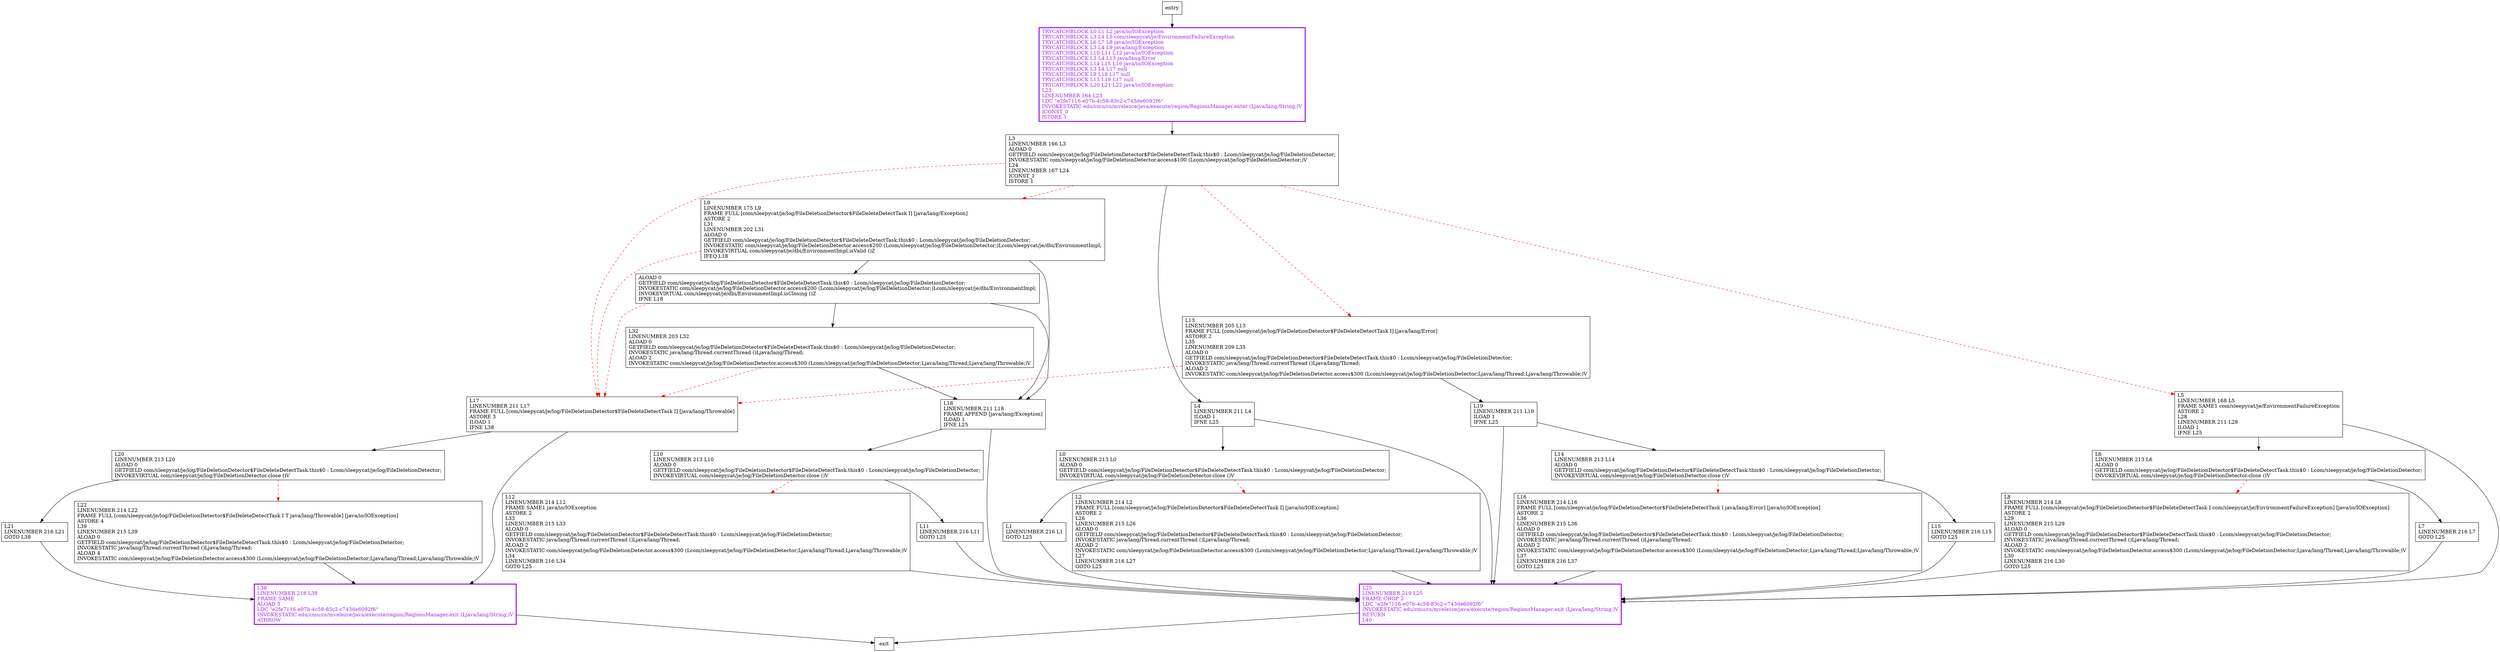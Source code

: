 digraph run {
node [shape=record];
1583994495 [label="L0\lLINENUMBER 213 L0\lALOAD 0\lGETFIELD com/sleepycat/je/log/FileDeletionDetector$FileDeleteDetectTask.this$0 : Lcom/sleepycat/je/log/FileDeletionDetector;\lINVOKEVIRTUAL com/sleepycat/je/log/FileDeletionDetector.close ()V\l"];
610690040 [label="L15\lLINENUMBER 216 L15\lGOTO L25\l"];
66152644 [label="L20\lLINENUMBER 213 L20\lALOAD 0\lGETFIELD com/sleepycat/je/log/FileDeletionDetector$FileDeleteDetectTask.this$0 : Lcom/sleepycat/je/log/FileDeletionDetector;\lINVOKEVIRTUAL com/sleepycat/je/log/FileDeletionDetector.close ()V\l"];
690151126 [label="L17\lLINENUMBER 211 L17\lFRAME FULL [com/sleepycat/je/log/FileDeletionDetector$FileDeleteDetectTask I] [java/lang/Throwable]\lASTORE 3\lILOAD 1\lIFNE L38\l"];
181661277 [label="L18\lLINENUMBER 211 L18\lFRAME APPEND [java/lang/Exception]\lILOAD 1\lIFNE L25\l"];
83967625 [label="L8\lLINENUMBER 214 L8\lFRAME FULL [com/sleepycat/je/log/FileDeletionDetector$FileDeleteDetectTask I com/sleepycat/je/EnvironmentFailureException] [java/io/IOException]\lASTORE 2\lL29\lLINENUMBER 215 L29\lALOAD 0\lGETFIELD com/sleepycat/je/log/FileDeletionDetector$FileDeleteDetectTask.this$0 : Lcom/sleepycat/je/log/FileDeletionDetector;\lINVOKESTATIC java/lang/Thread.currentThread ()Ljava/lang/Thread;\lALOAD 2\lINVOKESTATIC com/sleepycat/je/log/FileDeletionDetector.access$300 (Lcom/sleepycat/je/log/FileDeletionDetector;Ljava/lang/Thread;Ljava/lang/Throwable;)V\lL30\lLINENUMBER 216 L30\lGOTO L25\l"];
1049657012 [label="L1\lLINENUMBER 216 L1\lGOTO L25\l"];
1788772282 [label="L2\lLINENUMBER 214 L2\lFRAME FULL [com/sleepycat/je/log/FileDeletionDetector$FileDeleteDetectTask I] [java/io/IOException]\lASTORE 2\lL26\lLINENUMBER 215 L26\lALOAD 0\lGETFIELD com/sleepycat/je/log/FileDeletionDetector$FileDeleteDetectTask.this$0 : Lcom/sleepycat/je/log/FileDeletionDetector;\lINVOKESTATIC java/lang/Thread.currentThread ()Ljava/lang/Thread;\lALOAD 2\lINVOKESTATIC com/sleepycat/je/log/FileDeletionDetector.access$300 (Lcom/sleepycat/je/log/FileDeletionDetector;Ljava/lang/Thread;Ljava/lang/Throwable;)V\lL27\lLINENUMBER 216 L27\lGOTO L25\l"];
1242544497 [label="L10\lLINENUMBER 213 L10\lALOAD 0\lGETFIELD com/sleepycat/je/log/FileDeletionDetector$FileDeleteDetectTask.this$0 : Lcom/sleepycat/je/log/FileDeletionDetector;\lINVOKEVIRTUAL com/sleepycat/je/log/FileDeletionDetector.close ()V\l"];
1270179593 [label="L9\lLINENUMBER 175 L9\lFRAME FULL [com/sleepycat/je/log/FileDeletionDetector$FileDeleteDetectTask I] [java/lang/Exception]\lASTORE 2\lL31\lLINENUMBER 202 L31\lALOAD 0\lGETFIELD com/sleepycat/je/log/FileDeletionDetector$FileDeleteDetectTask.this$0 : Lcom/sleepycat/je/log/FileDeletionDetector;\lINVOKESTATIC com/sleepycat/je/log/FileDeletionDetector.access$200 (Lcom/sleepycat/je/log/FileDeletionDetector;)Lcom/sleepycat/je/dbi/EnvironmentImpl;\lINVOKEVIRTUAL com/sleepycat/je/dbi/EnvironmentImpl.isValid ()Z\lIFEQ L18\l"];
1982916145 [label="L3\lLINENUMBER 166 L3\lALOAD 0\lGETFIELD com/sleepycat/je/log/FileDeletionDetector$FileDeleteDetectTask.this$0 : Lcom/sleepycat/je/log/FileDeletionDetector;\lINVOKESTATIC com/sleepycat/je/log/FileDeletionDetector.access$100 (Lcom/sleepycat/je/log/FileDeletionDetector;)V\lL24\lLINENUMBER 167 L24\lICONST_1\lISTORE 1\l"];
1441972547 [label="ALOAD 0\lGETFIELD com/sleepycat/je/log/FileDeletionDetector$FileDeleteDetectTask.this$0 : Lcom/sleepycat/je/log/FileDeletionDetector;\lINVOKESTATIC com/sleepycat/je/log/FileDeletionDetector.access$200 (Lcom/sleepycat/je/log/FileDeletionDetector;)Lcom/sleepycat/je/dbi/EnvironmentImpl;\lINVOKEVIRTUAL com/sleepycat/je/dbi/EnvironmentImpl.isClosing ()Z\lIFNE L18\l"];
1436272811 [label="L13\lLINENUMBER 205 L13\lFRAME FULL [com/sleepycat/je/log/FileDeletionDetector$FileDeleteDetectTask I] [java/lang/Error]\lASTORE 2\lL35\lLINENUMBER 209 L35\lALOAD 0\lGETFIELD com/sleepycat/je/log/FileDeletionDetector$FileDeleteDetectTask.this$0 : Lcom/sleepycat/je/log/FileDeletionDetector;\lINVOKESTATIC java/lang/Thread.currentThread ()Ljava/lang/Thread;\lALOAD 2\lINVOKESTATIC com/sleepycat/je/log/FileDeletionDetector.access$300 (Lcom/sleepycat/je/log/FileDeletionDetector;Ljava/lang/Thread;Ljava/lang/Throwable;)V\l"];
905346099 [label="L12\lLINENUMBER 214 L12\lFRAME SAME1 java/io/IOException\lASTORE 2\lL33\lLINENUMBER 215 L33\lALOAD 0\lGETFIELD com/sleepycat/je/log/FileDeletionDetector$FileDeleteDetectTask.this$0 : Lcom/sleepycat/je/log/FileDeletionDetector;\lINVOKESTATIC java/lang/Thread.currentThread ()Ljava/lang/Thread;\lALOAD 2\lINVOKESTATIC com/sleepycat/je/log/FileDeletionDetector.access$300 (Lcom/sleepycat/je/log/FileDeletionDetector;Ljava/lang/Thread;Ljava/lang/Throwable;)V\lL34\lLINENUMBER 216 L34\lGOTO L25\l"];
1727667366 [label="L4\lLINENUMBER 211 L4\lILOAD 1\lIFNE L25\l"];
1113095266 [label="L6\lLINENUMBER 213 L6\lALOAD 0\lGETFIELD com/sleepycat/je/log/FileDeletionDetector$FileDeleteDetectTask.this$0 : Lcom/sleepycat/je/log/FileDeletionDetector;\lINVOKEVIRTUAL com/sleepycat/je/log/FileDeletionDetector.close ()V\l"];
1701842487 [label="L38\lLINENUMBER 218 L38\lFRAME SAME\lALOAD 3\lLDC \"e2fe7116-e07b-4c58-83c2-c743de6092f6\"\lINVOKESTATIC edu/cmu/cs/mvelezce/java/execute/region/RegionsManager.exit (Ljava/lang/String;)V\lATHROW\l"];
866650998 [label="L7\lLINENUMBER 216 L7\lGOTO L25\l"];
578262179 [label="L16\lLINENUMBER 214 L16\lFRAME FULL [com/sleepycat/je/log/FileDeletionDetector$FileDeleteDetectTask I java/lang/Error] [java/io/IOException]\lASTORE 2\lL36\lLINENUMBER 215 L36\lALOAD 0\lGETFIELD com/sleepycat/je/log/FileDeletionDetector$FileDeleteDetectTask.this$0 : Lcom/sleepycat/je/log/FileDeletionDetector;\lINVOKESTATIC java/lang/Thread.currentThread ()Ljava/lang/Thread;\lALOAD 2\lINVOKESTATIC com/sleepycat/je/log/FileDeletionDetector.access$300 (Lcom/sleepycat/je/log/FileDeletionDetector;Ljava/lang/Thread;Ljava/lang/Throwable;)V\lL37\lLINENUMBER 216 L37\lGOTO L25\l"];
1066533693 [label="L32\lLINENUMBER 203 L32\lALOAD 0\lGETFIELD com/sleepycat/je/log/FileDeletionDetector$FileDeleteDetectTask.this$0 : Lcom/sleepycat/je/log/FileDeletionDetector;\lINVOKESTATIC java/lang/Thread.currentThread ()Ljava/lang/Thread;\lALOAD 2\lINVOKESTATIC com/sleepycat/je/log/FileDeletionDetector.access$300 (Lcom/sleepycat/je/log/FileDeletionDetector;Ljava/lang/Thread;Ljava/lang/Throwable;)V\l"];
1573725558 [label="L25\lLINENUMBER 219 L25\lFRAME CHOP 2\lLDC \"e2fe7116-e07b-4c58-83c2-c743de6092f6\"\lINVOKESTATIC edu/cmu/cs/mvelezce/java/execute/region/RegionsManager.exit (Ljava/lang/String;)V\lRETURN\lL40\l"];
1016779266 [label="L21\lLINENUMBER 216 L21\lGOTO L38\l"];
1528998675 [label="L5\lLINENUMBER 168 L5\lFRAME SAME1 com/sleepycat/je/EnvironmentFailureException\lASTORE 2\lL28\lLINENUMBER 211 L28\lILOAD 1\lIFNE L25\l"];
690905802 [label="L22\lLINENUMBER 214 L22\lFRAME FULL [com/sleepycat/je/log/FileDeletionDetector$FileDeleteDetectTask I T java/lang/Throwable] [java/io/IOException]\lASTORE 4\lL39\lLINENUMBER 215 L39\lALOAD 0\lGETFIELD com/sleepycat/je/log/FileDeletionDetector$FileDeleteDetectTask.this$0 : Lcom/sleepycat/je/log/FileDeletionDetector;\lINVOKESTATIC java/lang/Thread.currentThread ()Ljava/lang/Thread;\lALOAD 4\lINVOKESTATIC com/sleepycat/je/log/FileDeletionDetector.access$300 (Lcom/sleepycat/je/log/FileDeletionDetector;Ljava/lang/Thread;Ljava/lang/Throwable;)V\l"];
1650997080 [label="L14\lLINENUMBER 213 L14\lALOAD 0\lGETFIELD com/sleepycat/je/log/FileDeletionDetector$FileDeleteDetectTask.this$0 : Lcom/sleepycat/je/log/FileDeletionDetector;\lINVOKEVIRTUAL com/sleepycat/je/log/FileDeletionDetector.close ()V\l"];
498935132 [label="L19\lLINENUMBER 211 L19\lILOAD 1\lIFNE L25\l"];
302106222 [label="TRYCATCHBLOCK L0 L1 L2 java/io/IOException\lTRYCATCHBLOCK L3 L4 L5 com/sleepycat/je/EnvironmentFailureException\lTRYCATCHBLOCK L6 L7 L8 java/io/IOException\lTRYCATCHBLOCK L3 L4 L9 java/lang/Exception\lTRYCATCHBLOCK L10 L11 L12 java/io/IOException\lTRYCATCHBLOCK L3 L4 L13 java/lang/Error\lTRYCATCHBLOCK L14 L15 L16 java/io/IOException\lTRYCATCHBLOCK L3 L4 L17 null\lTRYCATCHBLOCK L9 L18 L17 null\lTRYCATCHBLOCK L13 L19 L17 null\lTRYCATCHBLOCK L20 L21 L22 java/io/IOException\lL23\lLINENUMBER 164 L23\lLDC \"e2fe7116-e07b-4c58-83c2-c743de6092f6\"\lINVOKESTATIC edu/cmu/cs/mvelezce/java/execute/region/RegionsManager.enter (Ljava/lang/String;)V\lICONST_0\lISTORE 1\l"];
965736701 [label="L11\lLINENUMBER 216 L11\lGOTO L25\l"];
entry;
exit;
1583994495 -> 1049657012
1583994495 -> 1788772282 [style=dashed, color=red]
610690040 -> 1573725558
66152644 -> 1016779266
66152644 -> 690905802 [style=dashed, color=red]
690151126 -> 66152644
690151126 -> 1701842487
181661277 -> 1573725558
181661277 -> 1242544497
83967625 -> 1573725558
1049657012 -> 1573725558
1788772282 -> 1573725558
1242544497 -> 905346099 [style=dashed, color=red]
1242544497 -> 965736701
1270179593 -> 1441972547
1270179593 -> 181661277
1270179593 -> 690151126 [style=dashed, color=red]
1982916145 -> 1270179593 [style=dashed, color=red]
1982916145 -> 1436272811 [style=dashed, color=red]
1982916145 -> 1528998675 [style=dashed, color=red]
1982916145 -> 690151126 [style=dashed, color=red]
1982916145 -> 1727667366
1441972547 -> 1066533693
1441972547 -> 181661277
1441972547 -> 690151126 [style=dashed, color=red]
1436272811 -> 690151126 [style=dashed, color=red]
1436272811 -> 498935132
905346099 -> 1573725558
1727667366 -> 1573725558
1727667366 -> 1583994495
1113095266 -> 866650998
1113095266 -> 83967625 [style=dashed, color=red]
1701842487 -> exit
866650998 -> 1573725558
578262179 -> 1573725558
1066533693 -> 181661277
1066533693 -> 690151126 [style=dashed, color=red]
entry -> 302106222
1573725558 -> exit
1016779266 -> 1701842487
1528998675 -> 1573725558
1528998675 -> 1113095266
690905802 -> 1701842487
1650997080 -> 578262179 [style=dashed, color=red]
1650997080 -> 610690040
498935132 -> 1573725558
498935132 -> 1650997080
302106222 -> 1982916145
965736701 -> 1573725558
1573725558[fontcolor="purple", penwidth=3, color="purple"];
1701842487[fontcolor="purple", penwidth=3, color="purple"];
302106222[fontcolor="purple", penwidth=3, color="purple"];
}
